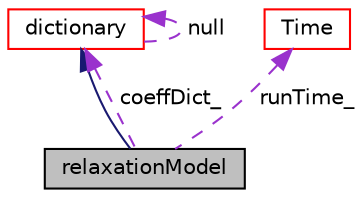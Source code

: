 digraph "relaxationModel"
{
  bgcolor="transparent";
  edge [fontname="Helvetica",fontsize="10",labelfontname="Helvetica",labelfontsize="10"];
  node [fontname="Helvetica",fontsize="10",shape=record];
  Node1 [label="relaxationModel",height=0.2,width=0.4,color="black", fillcolor="grey75", style="filled", fontcolor="black"];
  Node2 -> Node1 [dir="back",color="midnightblue",fontsize="10",style="solid",fontname="Helvetica"];
  Node2 [label="dictionary",height=0.2,width=0.4,color="red",URL="$a00532.html",tooltip="A list of keyword definitions, which are a keyword followed by any number of values (e..."];
  Node2 -> Node2 [dir="back",color="darkorchid3",fontsize="10",style="dashed",label=" null" ,fontname="Helvetica"];
  Node2 -> Node1 [dir="back",color="darkorchid3",fontsize="10",style="dashed",label=" coeffDict_" ,fontname="Helvetica"];
  Node3 -> Node1 [dir="back",color="darkorchid3",fontsize="10",style="dashed",label=" runTime_" ,fontname="Helvetica"];
  Node3 [label="Time",height=0.2,width=0.4,color="red",URL="$a02699.html",tooltip="Class to control time during OpenFOAM simulations that is also the top-level objectRegistry. "];
}
